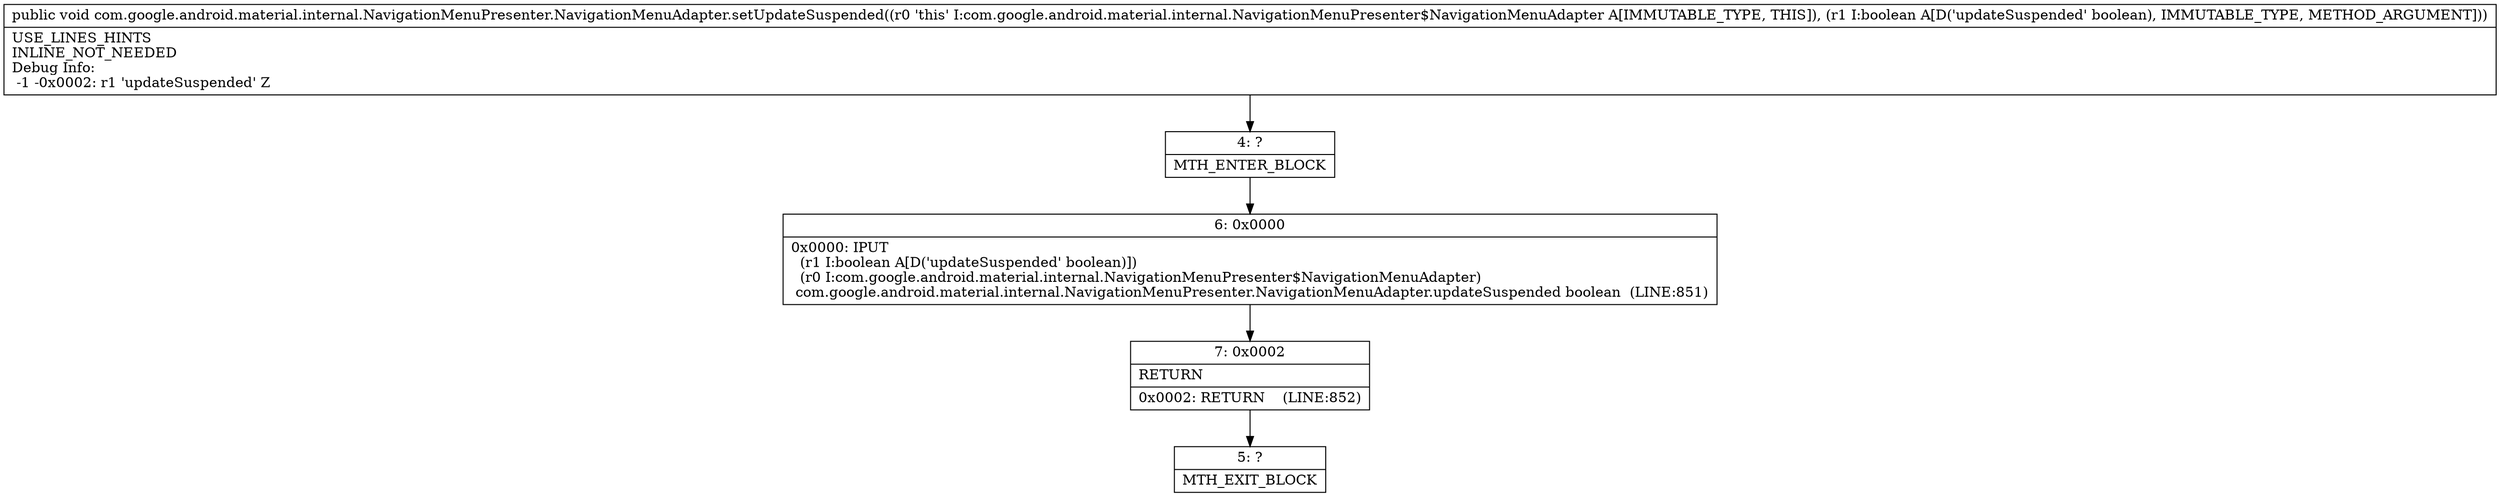 digraph "CFG forcom.google.android.material.internal.NavigationMenuPresenter.NavigationMenuAdapter.setUpdateSuspended(Z)V" {
Node_4 [shape=record,label="{4\:\ ?|MTH_ENTER_BLOCK\l}"];
Node_6 [shape=record,label="{6\:\ 0x0000|0x0000: IPUT  \l  (r1 I:boolean A[D('updateSuspended' boolean)])\l  (r0 I:com.google.android.material.internal.NavigationMenuPresenter$NavigationMenuAdapter)\l com.google.android.material.internal.NavigationMenuPresenter.NavigationMenuAdapter.updateSuspended boolean  (LINE:851)\l}"];
Node_7 [shape=record,label="{7\:\ 0x0002|RETURN\l|0x0002: RETURN    (LINE:852)\l}"];
Node_5 [shape=record,label="{5\:\ ?|MTH_EXIT_BLOCK\l}"];
MethodNode[shape=record,label="{public void com.google.android.material.internal.NavigationMenuPresenter.NavigationMenuAdapter.setUpdateSuspended((r0 'this' I:com.google.android.material.internal.NavigationMenuPresenter$NavigationMenuAdapter A[IMMUTABLE_TYPE, THIS]), (r1 I:boolean A[D('updateSuspended' boolean), IMMUTABLE_TYPE, METHOD_ARGUMENT]))  | USE_LINES_HINTS\lINLINE_NOT_NEEDED\lDebug Info:\l  \-1 \-0x0002: r1 'updateSuspended' Z\l}"];
MethodNode -> Node_4;Node_4 -> Node_6;
Node_6 -> Node_7;
Node_7 -> Node_5;
}


